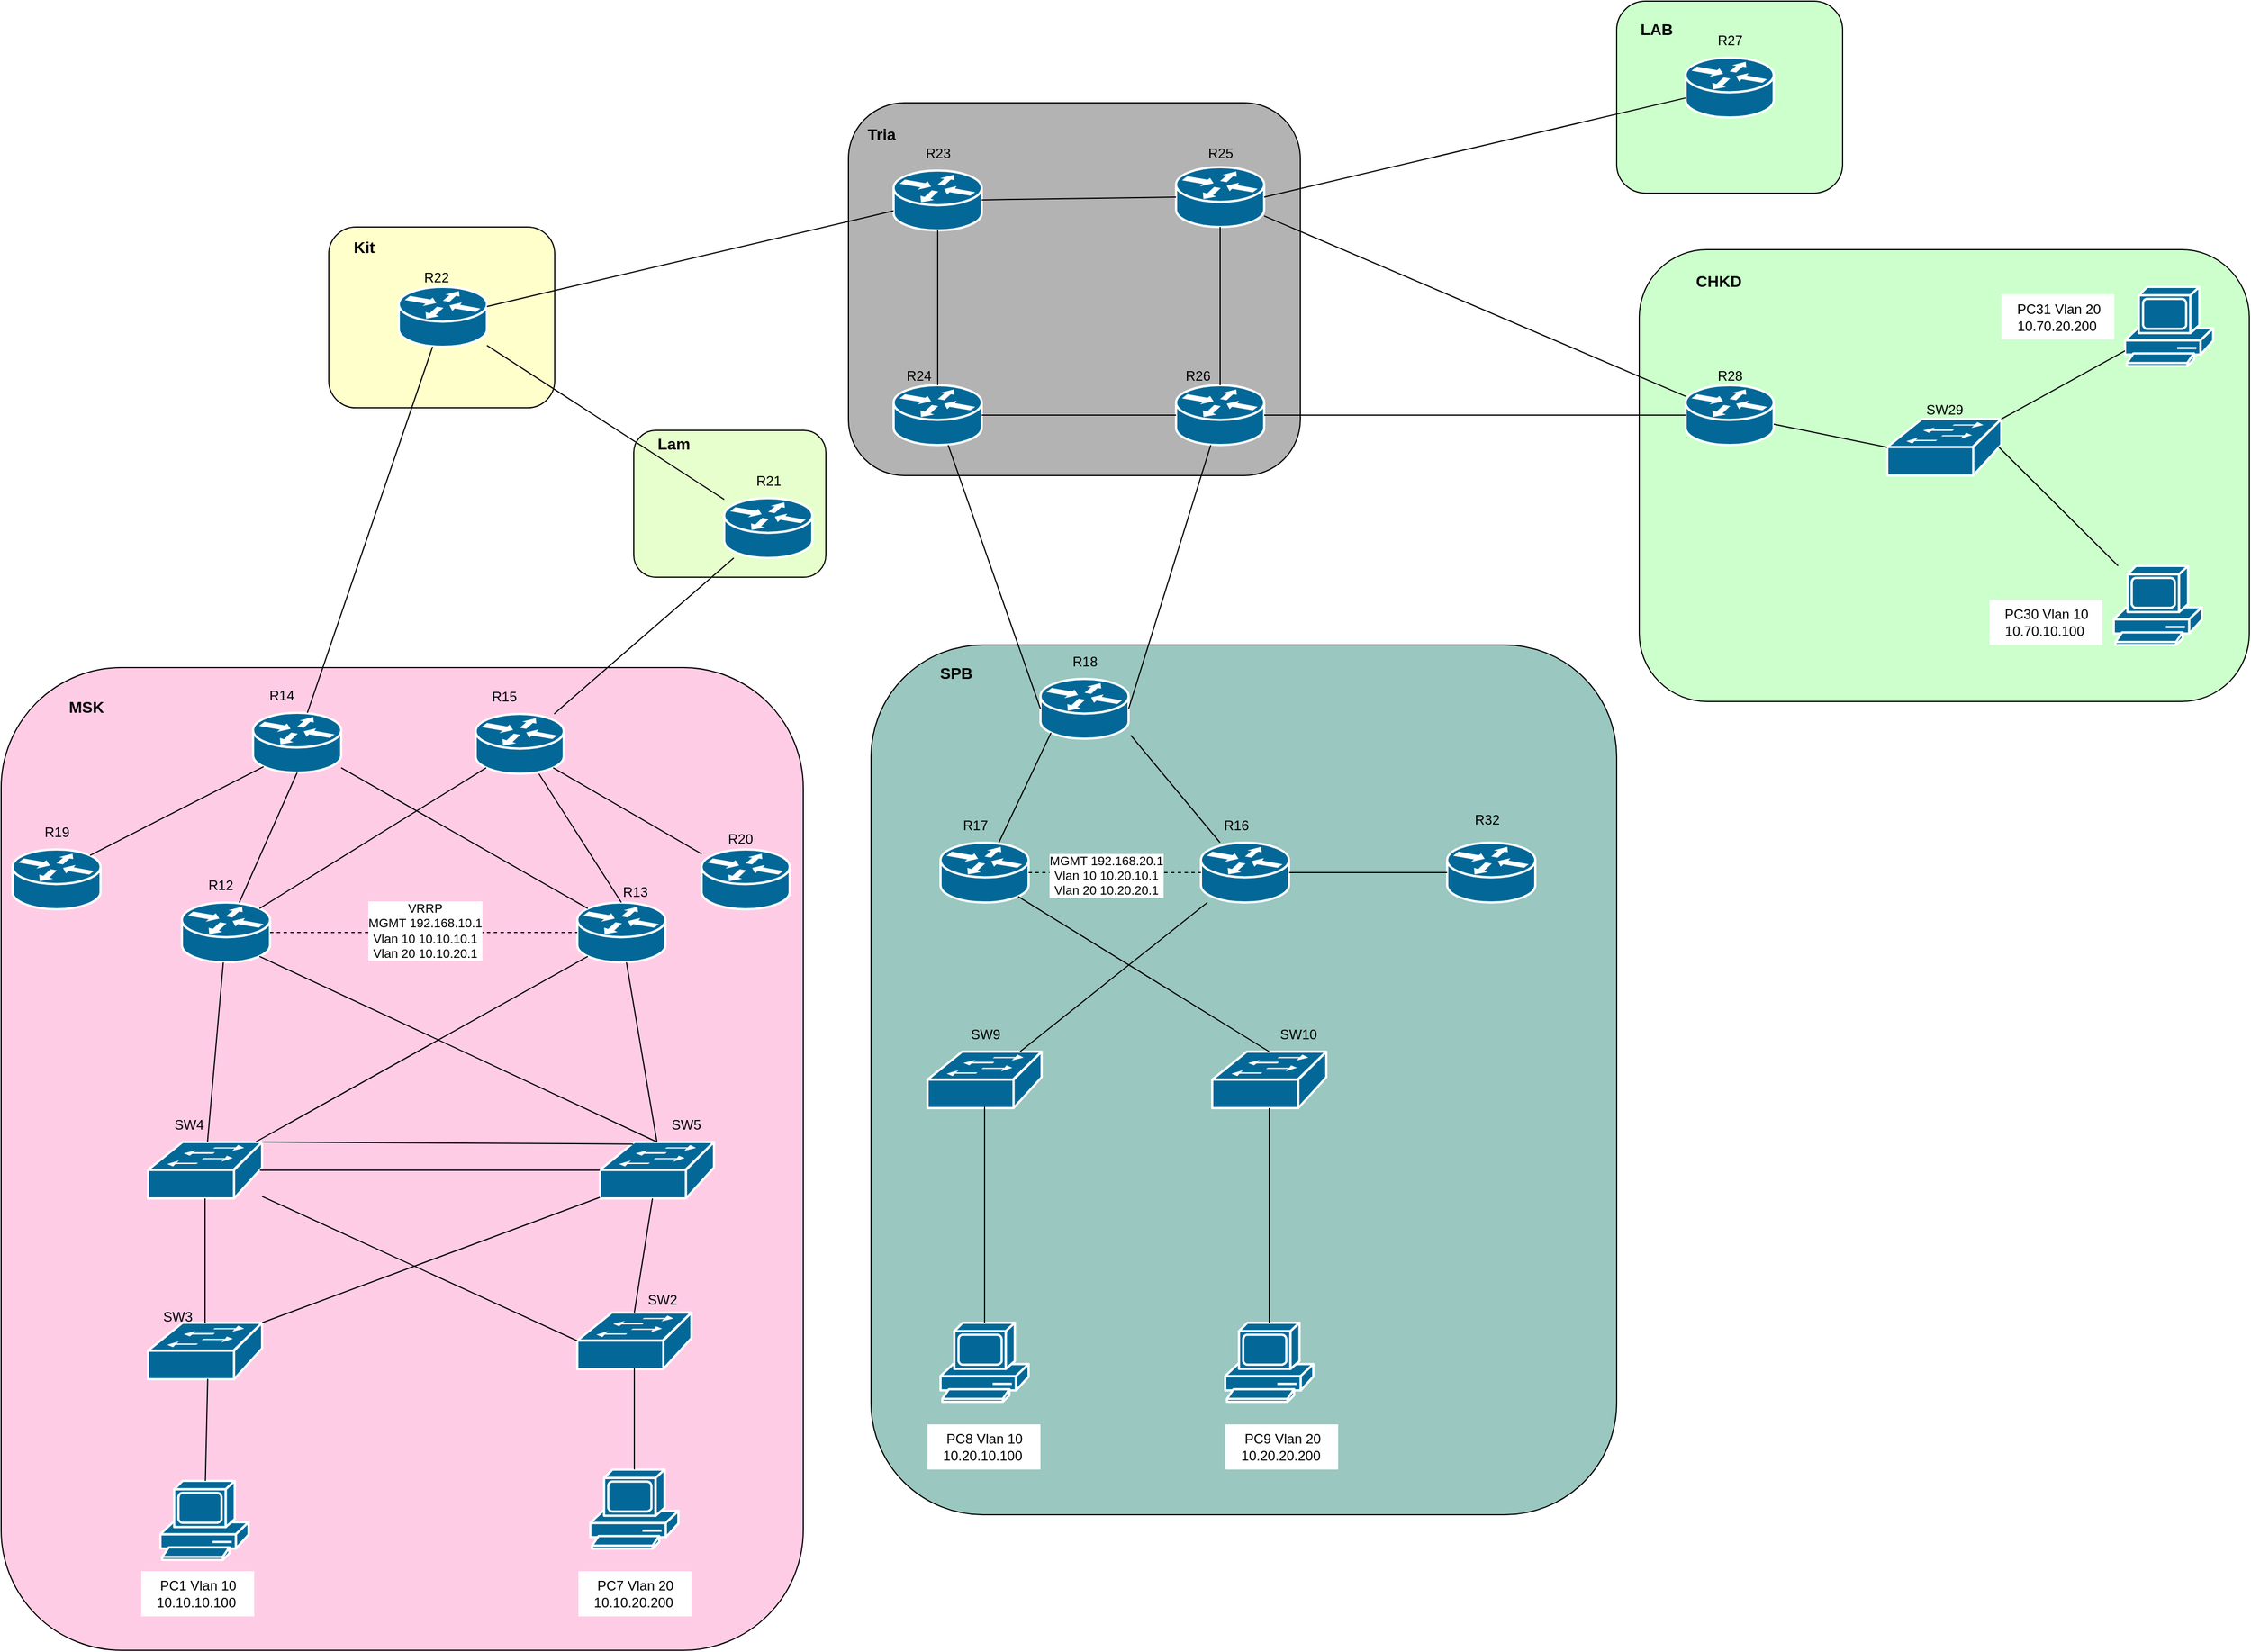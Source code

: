 <mxfile version="26.1.1">
  <diagram name="Page-1" id="c37626ed-c26b-45fb-9056-f9ebc6bb27b6">
    <mxGraphModel dx="3900" dy="2048" grid="1" gridSize="10" guides="1" tooltips="1" connect="1" arrows="1" fold="1" page="1" pageScale="1" pageWidth="1100" pageHeight="850" background="none" math="0" shadow="0">
      <root>
        <mxCell id="0" />
        <mxCell id="1" parent="0" />
        <mxCell id="o637oV9layjL8QvYwBEP-45" value="" style="rounded=1;whiteSpace=wrap;html=1;fillColor=#CCFFCC;" vertex="1" parent="1">
          <mxGeometry x="1040" y="-320" width="200" height="170" as="geometry" />
        </mxCell>
        <mxCell id="o637oV9layjL8QvYwBEP-44" value="" style="rounded=1;whiteSpace=wrap;html=1;fillColor=#B3B3B3;" vertex="1" parent="1">
          <mxGeometry x="360" y="-230" width="400" height="330" as="geometry" />
        </mxCell>
        <mxCell id="o637oV9layjL8QvYwBEP-40" value="" style="rounded=1;whiteSpace=wrap;html=1;fillColor=#E6FFCC;" vertex="1" parent="1">
          <mxGeometry x="170" y="60" width="170" height="130" as="geometry" />
        </mxCell>
        <mxCell id="o637oV9layjL8QvYwBEP-41" value="" style="rounded=1;whiteSpace=wrap;html=1;fillColor=#FFFFCC;" vertex="1" parent="1">
          <mxGeometry x="-100" y="-120" width="200" height="160" as="geometry" />
        </mxCell>
        <mxCell id="o637oV9layjL8QvYwBEP-39" value="" style="rounded=1;whiteSpace=wrap;html=1;fillColor=#CCFFCC;" vertex="1" parent="1">
          <mxGeometry x="1060" y="-100" width="540" height="400" as="geometry" />
        </mxCell>
        <mxCell id="o637oV9layjL8QvYwBEP-37" value="" style="rounded=1;whiteSpace=wrap;html=1;fillColor=#9AC7BF;" vertex="1" parent="1">
          <mxGeometry x="380" y="250" width="660" height="770" as="geometry" />
        </mxCell>
        <mxCell id="o637oV9layjL8QvYwBEP-36" value="" style="rounded=1;whiteSpace=wrap;html=1;fillColor=#FFCCE6;" vertex="1" parent="1">
          <mxGeometry x="-390" y="270" width="710" height="870" as="geometry" />
        </mxCell>
        <mxCell id="o637oV9layjL8QvYwBEP-2" value="" style="shape=mxgraph.cisco.routers.router;sketch=0;html=1;pointerEvents=1;dashed=0;fillColor=#036897;strokeColor=#ffffff;strokeWidth=2;verticalLabelPosition=bottom;verticalAlign=top;align=center;outlineConnect=0;" vertex="1" parent="1">
          <mxGeometry x="120" y="478" width="78" height="53" as="geometry" />
        </mxCell>
        <mxCell id="o637oV9layjL8QvYwBEP-3" value="" style="shape=mxgraph.cisco.routers.router;sketch=0;html=1;pointerEvents=1;dashed=0;fillColor=#036897;strokeColor=#ffffff;strokeWidth=2;verticalLabelPosition=bottom;verticalAlign=top;align=center;outlineConnect=0;" vertex="1" parent="1">
          <mxGeometry x="-230" y="478" width="78" height="53" as="geometry" />
        </mxCell>
        <mxCell id="o637oV9layjL8QvYwBEP-4" value="" style="shape=mxgraph.cisco.routers.router;sketch=0;html=1;pointerEvents=1;dashed=0;fillColor=#036897;strokeColor=#ffffff;strokeWidth=2;verticalLabelPosition=bottom;verticalAlign=top;align=center;outlineConnect=0;" vertex="1" parent="1">
          <mxGeometry x="-380" y="431" width="78" height="53" as="geometry" />
        </mxCell>
        <mxCell id="o637oV9layjL8QvYwBEP-5" value="" style="shape=mxgraph.cisco.routers.router;sketch=0;html=1;pointerEvents=1;dashed=0;fillColor=#036897;strokeColor=#ffffff;strokeWidth=2;verticalLabelPosition=bottom;verticalAlign=top;align=center;outlineConnect=0;" vertex="1" parent="1">
          <mxGeometry x="230" y="431" width="78" height="53" as="geometry" />
        </mxCell>
        <mxCell id="o637oV9layjL8QvYwBEP-6" value="" style="shape=mxgraph.cisco.routers.router;sketch=0;html=1;pointerEvents=1;dashed=0;fillColor=#036897;strokeColor=#ffffff;strokeWidth=2;verticalLabelPosition=bottom;verticalAlign=top;align=center;outlineConnect=0;" vertex="1" parent="1">
          <mxGeometry x="-167" y="310" width="78" height="53" as="geometry" />
        </mxCell>
        <mxCell id="o637oV9layjL8QvYwBEP-7" value="" style="shape=mxgraph.cisco.routers.router;sketch=0;html=1;pointerEvents=1;dashed=0;fillColor=#036897;strokeColor=#ffffff;strokeWidth=2;verticalLabelPosition=bottom;verticalAlign=top;align=center;outlineConnect=0;" vertex="1" parent="1">
          <mxGeometry x="30" y="311" width="78" height="53" as="geometry" />
        </mxCell>
        <mxCell id="o637oV9layjL8QvYwBEP-8" value="" style="shape=mxgraph.cisco.routers.router;sketch=0;html=1;pointerEvents=1;dashed=0;fillColor=#036897;strokeColor=#ffffff;strokeWidth=2;verticalLabelPosition=bottom;verticalAlign=top;align=center;outlineConnect=0;" vertex="1" parent="1">
          <mxGeometry x="-38" y="-67" width="78" height="53" as="geometry" />
        </mxCell>
        <mxCell id="o637oV9layjL8QvYwBEP-9" value="" style="shape=mxgraph.cisco.routers.router;sketch=0;html=1;pointerEvents=1;dashed=0;fillColor=#036897;strokeColor=#ffffff;strokeWidth=2;verticalLabelPosition=bottom;verticalAlign=top;align=center;outlineConnect=0;" vertex="1" parent="1">
          <mxGeometry x="250" y="120" width="78" height="53" as="geometry" />
        </mxCell>
        <mxCell id="o637oV9layjL8QvYwBEP-10" value="" style="shape=mxgraph.cisco.routers.router;sketch=0;html=1;pointerEvents=1;dashed=0;fillColor=#036897;strokeColor=#ffffff;strokeWidth=2;verticalLabelPosition=bottom;verticalAlign=top;align=center;outlineConnect=0;" vertex="1" parent="1">
          <mxGeometry x="400" y="20" width="78" height="53" as="geometry" />
        </mxCell>
        <mxCell id="o637oV9layjL8QvYwBEP-11" value="" style="shape=mxgraph.cisco.routers.router;sketch=0;html=1;pointerEvents=1;dashed=0;fillColor=#036897;strokeColor=#ffffff;strokeWidth=2;verticalLabelPosition=bottom;verticalAlign=top;align=center;outlineConnect=0;" vertex="1" parent="1">
          <mxGeometry x="400" y="-170" width="78" height="53" as="geometry" />
        </mxCell>
        <mxCell id="o637oV9layjL8QvYwBEP-12" value="" style="shape=mxgraph.cisco.routers.router;sketch=0;html=1;pointerEvents=1;dashed=0;fillColor=#036897;strokeColor=#ffffff;strokeWidth=2;verticalLabelPosition=bottom;verticalAlign=top;align=center;outlineConnect=0;" vertex="1" parent="1">
          <mxGeometry x="650" y="20" width="78" height="53" as="geometry" />
        </mxCell>
        <mxCell id="o637oV9layjL8QvYwBEP-13" value="" style="shape=mxgraph.cisco.routers.router;sketch=0;html=1;pointerEvents=1;dashed=0;fillColor=#036897;strokeColor=#ffffff;strokeWidth=2;verticalLabelPosition=bottom;verticalAlign=top;align=center;outlineConnect=0;" vertex="1" parent="1">
          <mxGeometry x="650" y="-173" width="78" height="53" as="geometry" />
        </mxCell>
        <mxCell id="o637oV9layjL8QvYwBEP-14" value="" style="shape=mxgraph.cisco.routers.router;sketch=0;html=1;pointerEvents=1;dashed=0;fillColor=#036897;strokeColor=#ffffff;strokeWidth=2;verticalLabelPosition=bottom;verticalAlign=top;align=center;outlineConnect=0;" vertex="1" parent="1">
          <mxGeometry x="1101" y="20" width="78" height="53" as="geometry" />
        </mxCell>
        <mxCell id="o637oV9layjL8QvYwBEP-15" value="" style="shape=mxgraph.cisco.routers.router;sketch=0;html=1;pointerEvents=1;dashed=0;fillColor=#036897;strokeColor=#ffffff;strokeWidth=2;verticalLabelPosition=bottom;verticalAlign=top;align=center;outlineConnect=0;" vertex="1" parent="1">
          <mxGeometry x="1101" y="-270" width="78" height="53" as="geometry" />
        </mxCell>
        <mxCell id="o637oV9layjL8QvYwBEP-17" value="" style="shape=mxgraph.cisco.routers.router;sketch=0;html=1;pointerEvents=1;dashed=0;fillColor=#036897;strokeColor=#ffffff;strokeWidth=2;verticalLabelPosition=bottom;verticalAlign=top;align=center;outlineConnect=0;" vertex="1" parent="1">
          <mxGeometry x="530" y="280" width="78" height="53" as="geometry" />
        </mxCell>
        <mxCell id="o637oV9layjL8QvYwBEP-18" value="" style="shape=mxgraph.cisco.routers.router;sketch=0;html=1;pointerEvents=1;dashed=0;fillColor=#036897;strokeColor=#ffffff;strokeWidth=2;verticalLabelPosition=bottom;verticalAlign=top;align=center;outlineConnect=0;" vertex="1" parent="1">
          <mxGeometry x="441.5" y="425" width="78" height="53" as="geometry" />
        </mxCell>
        <mxCell id="o637oV9layjL8QvYwBEP-19" value="" style="shape=mxgraph.cisco.routers.router;sketch=0;html=1;pointerEvents=1;dashed=0;fillColor=#036897;strokeColor=#ffffff;strokeWidth=2;verticalLabelPosition=bottom;verticalAlign=top;align=center;outlineConnect=0;" vertex="1" parent="1">
          <mxGeometry x="672" y="425" width="78" height="53" as="geometry" />
        </mxCell>
        <mxCell id="o637oV9layjL8QvYwBEP-20" value="" style="shape=mxgraph.cisco.routers.router;sketch=0;html=1;pointerEvents=1;dashed=0;fillColor=#036897;strokeColor=#ffffff;strokeWidth=2;verticalLabelPosition=bottom;verticalAlign=top;align=center;outlineConnect=0;" vertex="1" parent="1">
          <mxGeometry x="890" y="425" width="78" height="53" as="geometry" />
        </mxCell>
        <mxCell id="o637oV9layjL8QvYwBEP-21" value="" style="shape=mxgraph.cisco.switches.workgroup_switch;sketch=0;html=1;pointerEvents=1;dashed=0;fillColor=#036897;strokeColor=#ffffff;strokeWidth=2;verticalLabelPosition=bottom;verticalAlign=top;align=center;outlineConnect=0;" vertex="1" parent="1">
          <mxGeometry x="-260" y="690" width="101" height="50" as="geometry" />
        </mxCell>
        <mxCell id="o637oV9layjL8QvYwBEP-22" value="" style="shape=mxgraph.cisco.switches.workgroup_switch;sketch=0;html=1;pointerEvents=1;dashed=0;fillColor=#036897;strokeColor=#ffffff;strokeWidth=2;verticalLabelPosition=bottom;verticalAlign=top;align=center;outlineConnect=0;" vertex="1" parent="1">
          <mxGeometry x="140" y="690" width="101" height="50" as="geometry" />
        </mxCell>
        <mxCell id="o637oV9layjL8QvYwBEP-25" value="" style="shape=mxgraph.cisco.switches.workgroup_switch;sketch=0;html=1;pointerEvents=1;dashed=0;fillColor=#036897;strokeColor=#ffffff;strokeWidth=2;verticalLabelPosition=bottom;verticalAlign=top;align=center;outlineConnect=0;" vertex="1" parent="1">
          <mxGeometry x="-260" y="850" width="101" height="50" as="geometry" />
        </mxCell>
        <mxCell id="o637oV9layjL8QvYwBEP-26" value="" style="shape=mxgraph.cisco.switches.workgroup_switch;sketch=0;html=1;pointerEvents=1;dashed=0;fillColor=#036897;strokeColor=#ffffff;strokeWidth=2;verticalLabelPosition=bottom;verticalAlign=top;align=center;outlineConnect=0;" vertex="1" parent="1">
          <mxGeometry x="120" y="841" width="101" height="50" as="geometry" />
        </mxCell>
        <mxCell id="o637oV9layjL8QvYwBEP-27" value="" style="shape=mxgraph.cisco.switches.workgroup_switch;sketch=0;html=1;pointerEvents=1;dashed=0;fillColor=#036897;strokeColor=#ffffff;strokeWidth=2;verticalLabelPosition=bottom;verticalAlign=top;align=center;outlineConnect=0;" vertex="1" parent="1">
          <mxGeometry x="1279.5" y="50" width="101" height="50" as="geometry" />
        </mxCell>
        <mxCell id="o637oV9layjL8QvYwBEP-28" value="" style="shape=mxgraph.cisco.computers_and_peripherals.pc;sketch=0;html=1;pointerEvents=1;dashed=0;fillColor=#036897;strokeColor=#ffffff;strokeWidth=2;verticalLabelPosition=bottom;verticalAlign=top;align=center;outlineConnect=0;" vertex="1" parent="1">
          <mxGeometry x="-249" y="990" width="78" height="70" as="geometry" />
        </mxCell>
        <mxCell id="o637oV9layjL8QvYwBEP-29" value="" style="shape=mxgraph.cisco.computers_and_peripherals.pc;sketch=0;html=1;pointerEvents=1;dashed=0;fillColor=#036897;strokeColor=#ffffff;strokeWidth=2;verticalLabelPosition=bottom;verticalAlign=top;align=center;outlineConnect=0;" vertex="1" parent="1">
          <mxGeometry x="131.5" y="980" width="78" height="70" as="geometry" />
        </mxCell>
        <mxCell id="o637oV9layjL8QvYwBEP-30" value="" style="shape=mxgraph.cisco.switches.workgroup_switch;sketch=0;html=1;pointerEvents=1;dashed=0;fillColor=#036897;strokeColor=#ffffff;strokeWidth=2;verticalLabelPosition=bottom;verticalAlign=top;align=center;outlineConnect=0;" vertex="1" parent="1">
          <mxGeometry x="430" y="610" width="101" height="50" as="geometry" />
        </mxCell>
        <mxCell id="o637oV9layjL8QvYwBEP-31" value="" style="shape=mxgraph.cisco.switches.workgroup_switch;sketch=0;html=1;pointerEvents=1;dashed=0;fillColor=#036897;strokeColor=#ffffff;strokeWidth=2;verticalLabelPosition=bottom;verticalAlign=top;align=center;outlineConnect=0;" vertex="1" parent="1">
          <mxGeometry x="682" y="610" width="101" height="50" as="geometry" />
        </mxCell>
        <mxCell id="o637oV9layjL8QvYwBEP-32" value="" style="shape=mxgraph.cisco.computers_and_peripherals.pc;sketch=0;html=1;pointerEvents=1;dashed=0;fillColor=#036897;strokeColor=#ffffff;strokeWidth=2;verticalLabelPosition=bottom;verticalAlign=top;align=center;outlineConnect=0;" vertex="1" parent="1">
          <mxGeometry x="441.5" y="850" width="78" height="70" as="geometry" />
        </mxCell>
        <mxCell id="o637oV9layjL8QvYwBEP-33" value="" style="shape=mxgraph.cisco.computers_and_peripherals.pc;sketch=0;html=1;pointerEvents=1;dashed=0;fillColor=#036897;strokeColor=#ffffff;strokeWidth=2;verticalLabelPosition=bottom;verticalAlign=top;align=center;outlineConnect=0;" vertex="1" parent="1">
          <mxGeometry x="693.5" y="850" width="78" height="70" as="geometry" />
        </mxCell>
        <mxCell id="o637oV9layjL8QvYwBEP-34" value="" style="shape=mxgraph.cisco.computers_and_peripherals.pc;sketch=0;html=1;pointerEvents=1;dashed=0;fillColor=#036897;strokeColor=#ffffff;strokeWidth=2;verticalLabelPosition=bottom;verticalAlign=top;align=center;outlineConnect=0;" vertex="1" parent="1">
          <mxGeometry x="1490" y="-67" width="78" height="70" as="geometry" />
        </mxCell>
        <mxCell id="o637oV9layjL8QvYwBEP-35" value="" style="shape=mxgraph.cisco.computers_and_peripherals.pc;sketch=0;html=1;pointerEvents=1;dashed=0;fillColor=#036897;strokeColor=#ffffff;strokeWidth=2;verticalLabelPosition=bottom;verticalAlign=top;align=center;outlineConnect=0;" vertex="1" parent="1">
          <mxGeometry x="1480" y="180" width="78" height="70" as="geometry" />
        </mxCell>
        <mxCell id="o637oV9layjL8QvYwBEP-48" value="" style="endArrow=none;html=1;rounded=0;" edge="1" parent="1" source="o637oV9layjL8QvYwBEP-25" target="o637oV9layjL8QvYwBEP-21">
          <mxGeometry width="50" height="50" relative="1" as="geometry">
            <mxPoint x="50" y="800" as="sourcePoint" />
            <mxPoint x="100" y="750" as="targetPoint" />
          </mxGeometry>
        </mxCell>
        <mxCell id="o637oV9layjL8QvYwBEP-49" value="" style="endArrow=none;html=1;rounded=0;exitX=0.5;exitY=0;exitDx=0;exitDy=0;exitPerimeter=0;" edge="1" parent="1" source="o637oV9layjL8QvYwBEP-26" target="o637oV9layjL8QvYwBEP-22">
          <mxGeometry width="50" height="50" relative="1" as="geometry">
            <mxPoint x="50" y="800" as="sourcePoint" />
            <mxPoint x="100" y="750" as="targetPoint" />
          </mxGeometry>
        </mxCell>
        <mxCell id="o637oV9layjL8QvYwBEP-50" value="" style="endArrow=none;html=1;rounded=0;exitX=1;exitY=0;exitDx=0;exitDy=0;exitPerimeter=0;entryX=0;entryY=0.98;entryDx=0;entryDy=0;entryPerimeter=0;" edge="1" parent="1" source="o637oV9layjL8QvYwBEP-25" target="o637oV9layjL8QvYwBEP-22">
          <mxGeometry width="50" height="50" relative="1" as="geometry">
            <mxPoint x="50" y="680" as="sourcePoint" />
            <mxPoint x="100" y="630" as="targetPoint" />
          </mxGeometry>
        </mxCell>
        <mxCell id="o637oV9layjL8QvYwBEP-51" value="" style="endArrow=none;html=1;rounded=0;entryX=0;entryY=0.5;entryDx=0;entryDy=0;entryPerimeter=0;" edge="1" parent="1" source="o637oV9layjL8QvYwBEP-21" target="o637oV9layjL8QvYwBEP-26">
          <mxGeometry width="50" height="50" relative="1" as="geometry">
            <mxPoint x="50" y="680" as="sourcePoint" />
            <mxPoint x="100" y="630" as="targetPoint" />
          </mxGeometry>
        </mxCell>
        <mxCell id="o637oV9layjL8QvYwBEP-52" value="" style="endArrow=none;html=1;rounded=0;exitX=1;exitY=0;exitDx=0;exitDy=0;exitPerimeter=0;entryX=0.292;entryY=0.037;entryDx=0;entryDy=0;entryPerimeter=0;" edge="1" parent="1" source="o637oV9layjL8QvYwBEP-21" target="o637oV9layjL8QvYwBEP-22">
          <mxGeometry width="50" height="50" relative="1" as="geometry">
            <mxPoint x="50" y="800" as="sourcePoint" />
            <mxPoint x="100" y="750" as="targetPoint" />
          </mxGeometry>
        </mxCell>
        <mxCell id="o637oV9layjL8QvYwBEP-53" value="" style="endArrow=none;html=1;rounded=0;exitX=0.98;exitY=0.5;exitDx=0;exitDy=0;exitPerimeter=0;" edge="1" parent="1" source="o637oV9layjL8QvYwBEP-21" target="o637oV9layjL8QvYwBEP-22">
          <mxGeometry width="50" height="50" relative="1" as="geometry">
            <mxPoint x="60" y="610" as="sourcePoint" />
            <mxPoint x="110" y="560" as="targetPoint" />
          </mxGeometry>
        </mxCell>
        <mxCell id="o637oV9layjL8QvYwBEP-54" value="" style="endArrow=none;html=1;rounded=0;exitX=0.88;exitY=0.9;exitDx=0;exitDy=0;exitPerimeter=0;entryX=0.5;entryY=0;entryDx=0;entryDy=0;entryPerimeter=0;" edge="1" parent="1" source="o637oV9layjL8QvYwBEP-3" target="o637oV9layjL8QvYwBEP-22">
          <mxGeometry width="50" height="50" relative="1" as="geometry">
            <mxPoint x="60" y="610" as="sourcePoint" />
            <mxPoint x="110" y="560" as="targetPoint" />
          </mxGeometry>
        </mxCell>
        <mxCell id="o637oV9layjL8QvYwBEP-55" value="" style="endArrow=none;html=1;rounded=0;entryX=0.12;entryY=0.9;entryDx=0;entryDy=0;entryPerimeter=0;" edge="1" parent="1" source="o637oV9layjL8QvYwBEP-21" target="o637oV9layjL8QvYwBEP-2">
          <mxGeometry width="50" height="50" relative="1" as="geometry">
            <mxPoint x="60" y="610" as="sourcePoint" />
            <mxPoint x="110" y="560" as="targetPoint" />
          </mxGeometry>
        </mxCell>
        <mxCell id="o637oV9layjL8QvYwBEP-56" value="" style="endArrow=none;html=1;rounded=0;exitX=0.5;exitY=0;exitDx=0;exitDy=0;exitPerimeter=0;" edge="1" parent="1" source="o637oV9layjL8QvYwBEP-22" target="o637oV9layjL8QvYwBEP-2">
          <mxGeometry width="50" height="50" relative="1" as="geometry">
            <mxPoint x="60" y="610" as="sourcePoint" />
            <mxPoint x="110" y="560" as="targetPoint" />
          </mxGeometry>
        </mxCell>
        <mxCell id="o637oV9layjL8QvYwBEP-57" value="" style="endArrow=none;html=1;rounded=0;" edge="1" parent="1" source="o637oV9layjL8QvYwBEP-21" target="o637oV9layjL8QvYwBEP-3">
          <mxGeometry width="50" height="50" relative="1" as="geometry">
            <mxPoint x="60" y="610" as="sourcePoint" />
            <mxPoint x="110" y="560" as="targetPoint" />
          </mxGeometry>
        </mxCell>
        <mxCell id="o637oV9layjL8QvYwBEP-58" value="" style="endArrow=none;html=1;rounded=0;exitX=0.88;exitY=0.1;exitDx=0;exitDy=0;exitPerimeter=0;entryX=0.12;entryY=0.9;entryDx=0;entryDy=0;entryPerimeter=0;" edge="1" parent="1" source="o637oV9layjL8QvYwBEP-3" target="o637oV9layjL8QvYwBEP-7">
          <mxGeometry width="50" height="50" relative="1" as="geometry">
            <mxPoint x="60" y="440" as="sourcePoint" />
            <mxPoint x="110" y="390" as="targetPoint" />
          </mxGeometry>
        </mxCell>
        <mxCell id="o637oV9layjL8QvYwBEP-59" value="" style="endArrow=none;html=1;rounded=0;exitX=0.12;exitY=0.1;exitDx=0;exitDy=0;exitPerimeter=0;" edge="1" parent="1" source="o637oV9layjL8QvYwBEP-2" target="o637oV9layjL8QvYwBEP-6">
          <mxGeometry width="50" height="50" relative="1" as="geometry">
            <mxPoint x="60" y="440" as="sourcePoint" />
            <mxPoint x="110" y="390" as="targetPoint" />
          </mxGeometry>
        </mxCell>
        <mxCell id="o637oV9layjL8QvYwBEP-60" value="" style="endArrow=none;html=1;rounded=0;exitX=0.5;exitY=0;exitDx=0;exitDy=0;exitPerimeter=0;" edge="1" parent="1" source="o637oV9layjL8QvYwBEP-2" target="o637oV9layjL8QvYwBEP-7">
          <mxGeometry width="50" height="50" relative="1" as="geometry">
            <mxPoint x="60" y="440" as="sourcePoint" />
            <mxPoint x="110" y="390" as="targetPoint" />
          </mxGeometry>
        </mxCell>
        <mxCell id="o637oV9layjL8QvYwBEP-61" value="" style="endArrow=none;html=1;rounded=0;entryX=0.5;entryY=1;entryDx=0;entryDy=0;entryPerimeter=0;" edge="1" parent="1" source="o637oV9layjL8QvYwBEP-3" target="o637oV9layjL8QvYwBEP-6">
          <mxGeometry width="50" height="50" relative="1" as="geometry">
            <mxPoint x="60" y="440" as="sourcePoint" />
            <mxPoint x="110" y="390" as="targetPoint" />
          </mxGeometry>
        </mxCell>
        <mxCell id="o637oV9layjL8QvYwBEP-62" value="" style="endArrow=none;html=1;rounded=0;entryX=0.12;entryY=0.9;entryDx=0;entryDy=0;entryPerimeter=0;exitX=0.88;exitY=0.1;exitDx=0;exitDy=0;exitPerimeter=0;" edge="1" parent="1" source="o637oV9layjL8QvYwBEP-4" target="o637oV9layjL8QvYwBEP-6">
          <mxGeometry width="50" height="50" relative="1" as="geometry">
            <mxPoint x="60" y="440" as="sourcePoint" />
            <mxPoint x="110" y="390" as="targetPoint" />
          </mxGeometry>
        </mxCell>
        <mxCell id="o637oV9layjL8QvYwBEP-63" value="" style="endArrow=none;html=1;rounded=0;entryX=0.88;entryY=0.9;entryDx=0;entryDy=0;entryPerimeter=0;" edge="1" parent="1" source="o637oV9layjL8QvYwBEP-5" target="o637oV9layjL8QvYwBEP-7">
          <mxGeometry width="50" height="50" relative="1" as="geometry">
            <mxPoint x="60" y="440" as="sourcePoint" />
            <mxPoint x="110" y="390" as="targetPoint" />
          </mxGeometry>
        </mxCell>
        <mxCell id="o637oV9layjL8QvYwBEP-65" value="" style="endArrow=none;html=1;rounded=0;entryX=0.5;entryY=0.98;entryDx=0;entryDy=0;entryPerimeter=0;" edge="1" parent="1" source="o637oV9layjL8QvYwBEP-29" target="o637oV9layjL8QvYwBEP-26">
          <mxGeometry width="50" height="50" relative="1" as="geometry">
            <mxPoint x="60" y="1020" as="sourcePoint" />
            <mxPoint x="110" y="970" as="targetPoint" />
          </mxGeometry>
        </mxCell>
        <mxCell id="o637oV9layjL8QvYwBEP-66" value="" style="endArrow=none;html=1;rounded=0;entryX=0.557;entryY=-0.011;entryDx=0;entryDy=0;entryPerimeter=0;" edge="1" parent="1" source="o637oV9layjL8QvYwBEP-28">
          <mxGeometry width="50" height="50" relative="1" as="geometry">
            <mxPoint x="60" y="1020" as="sourcePoint" />
            <mxPoint x="-207.15" y="899.67" as="targetPoint" />
          </mxGeometry>
        </mxCell>
        <mxCell id="o637oV9layjL8QvYwBEP-67" value="" style="endArrow=none;html=1;rounded=0;" edge="1" parent="1" source="o637oV9layjL8QvYwBEP-6" target="o637oV9layjL8QvYwBEP-8">
          <mxGeometry width="50" height="50" relative="1" as="geometry">
            <mxPoint x="150" y="250" as="sourcePoint" />
            <mxPoint x="200" y="200" as="targetPoint" />
          </mxGeometry>
        </mxCell>
        <mxCell id="o637oV9layjL8QvYwBEP-68" value="" style="endArrow=none;html=1;rounded=0;" edge="1" parent="1" source="o637oV9layjL8QvYwBEP-7" target="o637oV9layjL8QvYwBEP-9">
          <mxGeometry width="50" height="50" relative="1" as="geometry">
            <mxPoint x="150" y="210" as="sourcePoint" />
            <mxPoint x="200" y="160" as="targetPoint" />
          </mxGeometry>
        </mxCell>
        <mxCell id="o637oV9layjL8QvYwBEP-69" value="" style="endArrow=none;html=1;rounded=0;" edge="1" parent="1" source="o637oV9layjL8QvYwBEP-9" target="o637oV9layjL8QvYwBEP-8">
          <mxGeometry width="50" height="50" relative="1" as="geometry">
            <mxPoint x="150" y="10" as="sourcePoint" />
            <mxPoint x="200" y="-40" as="targetPoint" />
          </mxGeometry>
        </mxCell>
        <mxCell id="o637oV9layjL8QvYwBEP-70" value="" style="endArrow=none;html=1;rounded=0;" edge="1" parent="1" source="o637oV9layjL8QvYwBEP-8" target="o637oV9layjL8QvYwBEP-11">
          <mxGeometry width="50" height="50" relative="1" as="geometry">
            <mxPoint x="510" y="10" as="sourcePoint" />
            <mxPoint x="560" y="-40" as="targetPoint" />
          </mxGeometry>
        </mxCell>
        <mxCell id="o637oV9layjL8QvYwBEP-71" value="" style="endArrow=none;html=1;rounded=0;entryX=0.5;entryY=1;entryDx=0;entryDy=0;entryPerimeter=0;exitX=0.5;exitY=0;exitDx=0;exitDy=0;exitPerimeter=0;" edge="1" parent="1" source="o637oV9layjL8QvYwBEP-12" target="o637oV9layjL8QvYwBEP-13">
          <mxGeometry width="50" height="50" relative="1" as="geometry">
            <mxPoint x="750" y="10" as="sourcePoint" />
            <mxPoint x="800" y="-40" as="targetPoint" />
          </mxGeometry>
        </mxCell>
        <mxCell id="o637oV9layjL8QvYwBEP-72" value="" style="endArrow=none;html=1;rounded=0;exitX=1;exitY=0.5;exitDx=0;exitDy=0;exitPerimeter=0;" edge="1" parent="1" source="o637oV9layjL8QvYwBEP-10" target="o637oV9layjL8QvYwBEP-12">
          <mxGeometry width="50" height="50" relative="1" as="geometry">
            <mxPoint x="750" y="10" as="sourcePoint" />
            <mxPoint x="800" y="-40" as="targetPoint" />
          </mxGeometry>
        </mxCell>
        <mxCell id="o637oV9layjL8QvYwBEP-73" value="" style="endArrow=none;html=1;rounded=0;entryX=0.5;entryY=1;entryDx=0;entryDy=0;entryPerimeter=0;exitX=0.5;exitY=0;exitDx=0;exitDy=0;exitPerimeter=0;" edge="1" parent="1" source="o637oV9layjL8QvYwBEP-10" target="o637oV9layjL8QvYwBEP-11">
          <mxGeometry width="50" height="50" relative="1" as="geometry">
            <mxPoint x="750" y="10" as="sourcePoint" />
            <mxPoint x="800" y="-40" as="targetPoint" />
          </mxGeometry>
        </mxCell>
        <mxCell id="o637oV9layjL8QvYwBEP-74" value="" style="endArrow=none;html=1;rounded=0;exitX=0;exitY=0.5;exitDx=0;exitDy=0;exitPerimeter=0;" edge="1" parent="1" source="o637oV9layjL8QvYwBEP-13" target="o637oV9layjL8QvYwBEP-11">
          <mxGeometry width="50" height="50" relative="1" as="geometry">
            <mxPoint x="750" y="10" as="sourcePoint" />
            <mxPoint x="800" y="-40" as="targetPoint" />
          </mxGeometry>
        </mxCell>
        <mxCell id="o637oV9layjL8QvYwBEP-75" value="" style="endArrow=none;html=1;rounded=0;exitX=1;exitY=0.5;exitDx=0;exitDy=0;exitPerimeter=0;" edge="1" parent="1" source="o637oV9layjL8QvYwBEP-13" target="o637oV9layjL8QvYwBEP-15">
          <mxGeometry width="50" height="50" relative="1" as="geometry">
            <mxPoint x="1020" y="10" as="sourcePoint" />
            <mxPoint x="1070" y="-40" as="targetPoint" />
          </mxGeometry>
        </mxCell>
        <mxCell id="o637oV9layjL8QvYwBEP-76" value="" style="endArrow=none;html=1;rounded=0;" edge="1" parent="1" source="o637oV9layjL8QvYwBEP-14" target="o637oV9layjL8QvYwBEP-13">
          <mxGeometry width="50" height="50" relative="1" as="geometry">
            <mxPoint x="1020" y="10" as="sourcePoint" />
            <mxPoint x="1070" y="-40" as="targetPoint" />
          </mxGeometry>
        </mxCell>
        <mxCell id="o637oV9layjL8QvYwBEP-77" value="" style="endArrow=none;html=1;rounded=0;" edge="1" parent="1" source="o637oV9layjL8QvYwBEP-14" target="o637oV9layjL8QvYwBEP-12">
          <mxGeometry width="50" height="50" relative="1" as="geometry">
            <mxPoint x="1020" y="10" as="sourcePoint" />
            <mxPoint x="1070" y="-40" as="targetPoint" />
          </mxGeometry>
        </mxCell>
        <mxCell id="o637oV9layjL8QvYwBEP-78" value="" style="endArrow=none;html=1;rounded=0;exitX=0;exitY=0.5;exitDx=0;exitDy=0;exitPerimeter=0;" edge="1" parent="1" source="o637oV9layjL8QvYwBEP-27" target="o637oV9layjL8QvYwBEP-14">
          <mxGeometry width="50" height="50" relative="1" as="geometry">
            <mxPoint x="1460" y="110" as="sourcePoint" />
            <mxPoint x="1510" y="60" as="targetPoint" />
          </mxGeometry>
        </mxCell>
        <mxCell id="o637oV9layjL8QvYwBEP-79" value="" style="endArrow=none;html=1;rounded=0;exitX=1;exitY=0;exitDx=0;exitDy=0;exitPerimeter=0;" edge="1" parent="1" source="o637oV9layjL8QvYwBEP-27" target="o637oV9layjL8QvYwBEP-34">
          <mxGeometry width="50" height="50" relative="1" as="geometry">
            <mxPoint x="1460" y="110" as="sourcePoint" />
            <mxPoint x="1510" y="60" as="targetPoint" />
          </mxGeometry>
        </mxCell>
        <mxCell id="o637oV9layjL8QvYwBEP-80" value="" style="endArrow=none;html=1;rounded=0;entryX=0.98;entryY=0.5;entryDx=0;entryDy=0;entryPerimeter=0;" edge="1" parent="1" source="o637oV9layjL8QvYwBEP-35" target="o637oV9layjL8QvYwBEP-27">
          <mxGeometry width="50" height="50" relative="1" as="geometry">
            <mxPoint x="1460" y="110" as="sourcePoint" />
            <mxPoint x="1510" y="60" as="targetPoint" />
          </mxGeometry>
        </mxCell>
        <mxCell id="o637oV9layjL8QvYwBEP-81" value="" style="endArrow=none;html=1;rounded=0;exitX=1;exitY=0.5;exitDx=0;exitDy=0;exitPerimeter=0;" edge="1" parent="1" source="o637oV9layjL8QvYwBEP-17" target="o637oV9layjL8QvYwBEP-12">
          <mxGeometry width="50" height="50" relative="1" as="geometry">
            <mxPoint x="700" y="340" as="sourcePoint" />
            <mxPoint x="750" y="290" as="targetPoint" />
          </mxGeometry>
        </mxCell>
        <mxCell id="o637oV9layjL8QvYwBEP-82" value="" style="endArrow=none;html=1;rounded=0;exitX=0;exitY=0.5;exitDx=0;exitDy=0;exitPerimeter=0;" edge="1" parent="1" source="o637oV9layjL8QvYwBEP-17" target="o637oV9layjL8QvYwBEP-10">
          <mxGeometry width="50" height="50" relative="1" as="geometry">
            <mxPoint x="700" y="340" as="sourcePoint" />
            <mxPoint x="750" y="290" as="targetPoint" />
          </mxGeometry>
        </mxCell>
        <mxCell id="o637oV9layjL8QvYwBEP-83" value="" style="endArrow=none;html=1;rounded=0;" edge="1" parent="1" source="o637oV9layjL8QvYwBEP-19">
          <mxGeometry width="50" height="50" relative="1" as="geometry">
            <mxPoint x="700" y="490" as="sourcePoint" />
            <mxPoint x="610" y="330" as="targetPoint" />
          </mxGeometry>
        </mxCell>
        <mxCell id="o637oV9layjL8QvYwBEP-84" value="" style="endArrow=none;html=1;rounded=0;entryX=0.12;entryY=0.9;entryDx=0;entryDy=0;entryPerimeter=0;" edge="1" parent="1" source="o637oV9layjL8QvYwBEP-18" target="o637oV9layjL8QvYwBEP-17">
          <mxGeometry width="50" height="50" relative="1" as="geometry">
            <mxPoint x="700" y="490" as="sourcePoint" />
            <mxPoint x="750" y="440" as="targetPoint" />
          </mxGeometry>
        </mxCell>
        <mxCell id="o637oV9layjL8QvYwBEP-85" value="" style="endArrow=none;html=1;rounded=0;" edge="1" parent="1" source="o637oV9layjL8QvYwBEP-30" target="o637oV9layjL8QvYwBEP-19">
          <mxGeometry width="50" height="50" relative="1" as="geometry">
            <mxPoint x="700" y="490" as="sourcePoint" />
            <mxPoint x="750" y="440" as="targetPoint" />
          </mxGeometry>
        </mxCell>
        <mxCell id="o637oV9layjL8QvYwBEP-86" value="" style="endArrow=none;html=1;rounded=0;entryX=0.88;entryY=0.9;entryDx=0;entryDy=0;entryPerimeter=0;exitX=0.5;exitY=0;exitDx=0;exitDy=0;exitPerimeter=0;" edge="1" parent="1" source="o637oV9layjL8QvYwBEP-31" target="o637oV9layjL8QvYwBEP-18">
          <mxGeometry width="50" height="50" relative="1" as="geometry">
            <mxPoint x="700" y="630" as="sourcePoint" />
            <mxPoint x="750" y="580" as="targetPoint" />
          </mxGeometry>
        </mxCell>
        <mxCell id="o637oV9layjL8QvYwBEP-87" value="" style="endArrow=none;html=1;rounded=0;entryX=1;entryY=0.5;entryDx=0;entryDy=0;entryPerimeter=0;exitX=0;exitY=0.5;exitDx=0;exitDy=0;exitPerimeter=0;" edge="1" parent="1" source="o637oV9layjL8QvYwBEP-20" target="o637oV9layjL8QvYwBEP-19">
          <mxGeometry width="50" height="50" relative="1" as="geometry">
            <mxPoint x="700" y="630" as="sourcePoint" />
            <mxPoint x="750" y="580" as="targetPoint" />
          </mxGeometry>
        </mxCell>
        <mxCell id="o637oV9layjL8QvYwBEP-91" value="" style="endArrow=none;html=1;rounded=0;entryX=0.5;entryY=0.98;entryDx=0;entryDy=0;entryPerimeter=0;exitX=0.5;exitY=0;exitDx=0;exitDy=0;exitPerimeter=0;" edge="1" parent="1" source="o637oV9layjL8QvYwBEP-32" target="o637oV9layjL8QvYwBEP-30">
          <mxGeometry width="50" height="50" relative="1" as="geometry">
            <mxPoint x="550" y="770" as="sourcePoint" />
            <mxPoint x="600" y="720" as="targetPoint" />
          </mxGeometry>
        </mxCell>
        <mxCell id="o637oV9layjL8QvYwBEP-92" value="" style="endArrow=none;html=1;rounded=0;exitX=0.5;exitY=0;exitDx=0;exitDy=0;exitPerimeter=0;" edge="1" parent="1" source="o637oV9layjL8QvYwBEP-33" target="o637oV9layjL8QvYwBEP-31">
          <mxGeometry width="50" height="50" relative="1" as="geometry">
            <mxPoint x="550" y="770" as="sourcePoint" />
            <mxPoint x="600" y="720" as="targetPoint" />
          </mxGeometry>
        </mxCell>
        <mxCell id="o637oV9layjL8QvYwBEP-93" value="R22" style="text;html=1;align=center;verticalAlign=middle;resizable=0;points=[];autosize=1;strokeColor=none;fillColor=none;" vertex="1" parent="1">
          <mxGeometry x="-30" y="-90" width="50" height="30" as="geometry" />
        </mxCell>
        <mxCell id="o637oV9layjL8QvYwBEP-94" value="R23" style="text;html=1;align=center;verticalAlign=middle;resizable=0;points=[];autosize=1;strokeColor=none;fillColor=none;" vertex="1" parent="1">
          <mxGeometry x="414" y="-200" width="50" height="30" as="geometry" />
        </mxCell>
        <mxCell id="o637oV9layjL8QvYwBEP-95" value="R25" style="text;html=1;align=center;verticalAlign=middle;resizable=0;points=[];autosize=1;strokeColor=none;fillColor=none;" vertex="1" parent="1">
          <mxGeometry x="664" y="-200" width="50" height="30" as="geometry" />
        </mxCell>
        <mxCell id="o637oV9layjL8QvYwBEP-96" value="R24" style="text;html=1;align=center;verticalAlign=middle;resizable=0;points=[];autosize=1;strokeColor=none;fillColor=none;" vertex="1" parent="1">
          <mxGeometry x="396.5" y="-3" width="50" height="30" as="geometry" />
        </mxCell>
        <mxCell id="o637oV9layjL8QvYwBEP-97" value="R21" style="text;html=1;align=center;verticalAlign=middle;resizable=0;points=[];autosize=1;strokeColor=none;fillColor=none;" vertex="1" parent="1">
          <mxGeometry x="264" y="90" width="50" height="30" as="geometry" />
        </mxCell>
        <mxCell id="o637oV9layjL8QvYwBEP-98" value="R26" style="text;html=1;align=center;verticalAlign=middle;resizable=0;points=[];autosize=1;strokeColor=none;fillColor=none;" vertex="1" parent="1">
          <mxGeometry x="643.5" y="-3" width="50" height="30" as="geometry" />
        </mxCell>
        <mxCell id="o637oV9layjL8QvYwBEP-102" value="" style="endArrow=none;dashed=1;html=1;rounded=0;exitX=1;exitY=0.5;exitDx=0;exitDy=0;exitPerimeter=0;" edge="1" parent="1" source="o637oV9layjL8QvYwBEP-3" target="o637oV9layjL8QvYwBEP-2">
          <mxGeometry width="50" height="50" relative="1" as="geometry">
            <mxPoint x="30" y="600" as="sourcePoint" />
            <mxPoint x="80" y="550" as="targetPoint" />
          </mxGeometry>
        </mxCell>
        <mxCell id="o637oV9layjL8QvYwBEP-103" value="VRRP&lt;div&gt;MGMT 192.168.10.1&lt;/div&gt;&lt;div&gt;Vlan 10 10.10.10.1&lt;/div&gt;&lt;div&gt;Vlan 20 10.10.20.1&lt;/div&gt;" style="edgeLabel;html=1;align=center;verticalAlign=middle;resizable=0;points=[];" vertex="1" connectable="0" parent="o637oV9layjL8QvYwBEP-102">
          <mxGeometry x="0.004" y="2" relative="1" as="geometry">
            <mxPoint as="offset" />
          </mxGeometry>
        </mxCell>
        <mxCell id="o637oV9layjL8QvYwBEP-107" value="" style="endArrow=none;dashed=1;html=1;rounded=0;entryX=0;entryY=0.5;entryDx=0;entryDy=0;entryPerimeter=0;exitX=1;exitY=0.5;exitDx=0;exitDy=0;exitPerimeter=0;" edge="1" parent="1" source="o637oV9layjL8QvYwBEP-18" target="o637oV9layjL8QvYwBEP-19">
          <mxGeometry width="50" height="50" relative="1" as="geometry">
            <mxPoint x="630" y="610" as="sourcePoint" />
            <mxPoint x="680" y="560" as="targetPoint" />
          </mxGeometry>
        </mxCell>
        <mxCell id="o637oV9layjL8QvYwBEP-108" value="MGMT 192.168.20.1&lt;div&gt;Vlan 10 10.20.10.1&lt;/div&gt;&lt;div&gt;Vlan 20 10.20.20.1&lt;/div&gt;" style="edgeLabel;html=1;align=center;verticalAlign=middle;resizable=0;points=[];" vertex="1" connectable="0" parent="o637oV9layjL8QvYwBEP-107">
          <mxGeometry x="-0.111" y="-2" relative="1" as="geometry">
            <mxPoint as="offset" />
          </mxGeometry>
        </mxCell>
        <mxCell id="o637oV9layjL8QvYwBEP-109" value="R27" style="text;html=1;align=center;verticalAlign=middle;resizable=0;points=[];autosize=1;strokeColor=none;fillColor=none;" vertex="1" parent="1">
          <mxGeometry x="1115" y="-300" width="50" height="30" as="geometry" />
        </mxCell>
        <mxCell id="o637oV9layjL8QvYwBEP-110" value="R28" style="text;html=1;align=center;verticalAlign=middle;resizable=0;points=[];autosize=1;strokeColor=none;fillColor=none;" vertex="1" parent="1">
          <mxGeometry x="1115" y="-3" width="50" height="30" as="geometry" />
        </mxCell>
        <mxCell id="o637oV9layjL8QvYwBEP-111" value="R18" style="text;html=1;align=center;verticalAlign=middle;resizable=0;points=[];autosize=1;strokeColor=none;fillColor=none;" vertex="1" parent="1">
          <mxGeometry x="544" y="250" width="50" height="30" as="geometry" />
        </mxCell>
        <mxCell id="o637oV9layjL8QvYwBEP-112" value="R32" style="text;html=1;align=center;verticalAlign=middle;resizable=0;points=[];autosize=1;strokeColor=none;fillColor=none;" vertex="1" parent="1">
          <mxGeometry x="900" y="390" width="50" height="30" as="geometry" />
        </mxCell>
        <mxCell id="o637oV9layjL8QvYwBEP-113" value="R16" style="text;html=1;align=center;verticalAlign=middle;resizable=0;points=[];autosize=1;strokeColor=none;fillColor=none;" vertex="1" parent="1">
          <mxGeometry x="678" y="395" width="50" height="30" as="geometry" />
        </mxCell>
        <mxCell id="o637oV9layjL8QvYwBEP-114" value="R17" style="text;html=1;align=center;verticalAlign=middle;resizable=0;points=[];autosize=1;strokeColor=none;fillColor=none;" vertex="1" parent="1">
          <mxGeometry x="446.5" y="395" width="50" height="30" as="geometry" />
        </mxCell>
        <mxCell id="o637oV9layjL8QvYwBEP-115" value="R14" style="text;html=1;align=center;verticalAlign=middle;resizable=0;points=[];autosize=1;strokeColor=none;fillColor=none;" vertex="1" parent="1">
          <mxGeometry x="-167" y="280" width="50" height="30" as="geometry" />
        </mxCell>
        <mxCell id="o637oV9layjL8QvYwBEP-116" value="R15" style="text;html=1;align=center;verticalAlign=middle;resizable=0;points=[];autosize=1;strokeColor=none;fillColor=none;" vertex="1" parent="1">
          <mxGeometry x="30" y="281" width="50" height="30" as="geometry" />
        </mxCell>
        <mxCell id="o637oV9layjL8QvYwBEP-117" value="R19" style="text;html=1;align=center;verticalAlign=middle;resizable=0;points=[];autosize=1;strokeColor=none;fillColor=none;" vertex="1" parent="1">
          <mxGeometry x="-366" y="401" width="50" height="30" as="geometry" />
        </mxCell>
        <mxCell id="o637oV9layjL8QvYwBEP-118" value="R20" style="text;html=1;align=center;verticalAlign=middle;resizable=0;points=[];autosize=1;strokeColor=none;fillColor=none;" vertex="1" parent="1">
          <mxGeometry x="239" y="407" width="50" height="30" as="geometry" />
        </mxCell>
        <mxCell id="o637oV9layjL8QvYwBEP-120" value="R12" style="text;html=1;align=center;verticalAlign=middle;resizable=0;points=[];autosize=1;strokeColor=none;fillColor=none;" vertex="1" parent="1">
          <mxGeometry x="-221" y="448" width="50" height="30" as="geometry" />
        </mxCell>
        <mxCell id="o637oV9layjL8QvYwBEP-121" value="R13" style="text;html=1;align=center;verticalAlign=middle;resizable=0;points=[];autosize=1;strokeColor=none;fillColor=none;" vertex="1" parent="1">
          <mxGeometry x="145.5" y="454" width="50" height="30" as="geometry" />
        </mxCell>
        <mxCell id="o637oV9layjL8QvYwBEP-122" value="SW4" style="text;html=1;align=center;verticalAlign=middle;resizable=0;points=[];autosize=1;strokeColor=none;fillColor=none;" vertex="1" parent="1">
          <mxGeometry x="-249" y="660" width="50" height="30" as="geometry" />
        </mxCell>
        <mxCell id="o637oV9layjL8QvYwBEP-123" value="SW5" style="text;html=1;align=center;verticalAlign=middle;resizable=0;points=[];autosize=1;strokeColor=none;fillColor=none;" vertex="1" parent="1">
          <mxGeometry x="191" y="660" width="50" height="30" as="geometry" />
        </mxCell>
        <mxCell id="o637oV9layjL8QvYwBEP-124" value="SW9" style="text;html=1;align=center;verticalAlign=middle;resizable=0;points=[];autosize=1;strokeColor=none;fillColor=none;" vertex="1" parent="1">
          <mxGeometry x="455.5" y="580" width="50" height="30" as="geometry" />
        </mxCell>
        <mxCell id="o637oV9layjL8QvYwBEP-125" value="SW10" style="text;html=1;align=center;verticalAlign=middle;resizable=0;points=[];autosize=1;strokeColor=none;fillColor=none;" vertex="1" parent="1">
          <mxGeometry x="728" y="580" width="60" height="30" as="geometry" />
        </mxCell>
        <mxCell id="o637oV9layjL8QvYwBEP-126" value="SW29" style="text;html=1;align=center;verticalAlign=middle;resizable=0;points=[];autosize=1;strokeColor=none;fillColor=none;" vertex="1" parent="1">
          <mxGeometry x="1300" y="27" width="60" height="30" as="geometry" />
        </mxCell>
        <mxCell id="o637oV9layjL8QvYwBEP-127" value="PC1 Vlan 10&lt;div&gt;10.10.10.100&amp;nbsp;&lt;/div&gt;" style="text;html=1;align=center;verticalAlign=middle;resizable=0;points=[];autosize=1;strokeColor=none;fillColor=#FFFFFF;" vertex="1" parent="1">
          <mxGeometry x="-266" y="1070" width="100" height="40" as="geometry" />
        </mxCell>
        <mxCell id="o637oV9layjL8QvYwBEP-128" value="PC7 Vlan 20&lt;div&gt;10.10.20.200&amp;nbsp;&lt;/div&gt;" style="text;html=1;align=center;verticalAlign=middle;resizable=0;points=[];autosize=1;strokeColor=none;fillColor=#FFFFFF;" vertex="1" parent="1">
          <mxGeometry x="121" y="1070" width="100" height="40" as="geometry" />
        </mxCell>
        <mxCell id="o637oV9layjL8QvYwBEP-130" value="PC8 Vlan 10&lt;div&gt;10.20.10.100&amp;nbsp;&lt;/div&gt;" style="text;html=1;align=center;verticalAlign=middle;resizable=0;points=[];autosize=1;strokeColor=none;fillColor=#FFFFFF;" vertex="1" parent="1">
          <mxGeometry x="430" y="940" width="100" height="40" as="geometry" />
        </mxCell>
        <mxCell id="o637oV9layjL8QvYwBEP-131" value="PC30 Vlan 10&lt;div&gt;10.70.10.100&amp;nbsp;&lt;/div&gt;" style="text;html=1;align=center;verticalAlign=middle;resizable=0;points=[];autosize=1;strokeColor=none;fillColor=#FFFFFF;" vertex="1" parent="1">
          <mxGeometry x="1370" y="210" width="100" height="40" as="geometry" />
        </mxCell>
        <mxCell id="o637oV9layjL8QvYwBEP-132" value="PC9 Vlan 20&lt;div&gt;10.20.20.200&amp;nbsp;&lt;/div&gt;" style="text;html=1;align=center;verticalAlign=middle;resizable=0;points=[];autosize=1;strokeColor=none;fillColor=#FFFFFF;" vertex="1" parent="1">
          <mxGeometry x="693.5" y="940" width="100" height="40" as="geometry" />
        </mxCell>
        <mxCell id="o637oV9layjL8QvYwBEP-133" value="PC31 Vlan 20&lt;div&gt;10.70.20.200&amp;nbsp;&lt;/div&gt;" style="text;html=1;align=center;verticalAlign=middle;resizable=0;points=[];autosize=1;strokeColor=none;fillColor=#FFFFFF;" vertex="1" parent="1">
          <mxGeometry x="1380.5" y="-60.5" width="100" height="40" as="geometry" />
        </mxCell>
        <mxCell id="o637oV9layjL8QvYwBEP-134" value="SW3" style="text;html=1;align=center;verticalAlign=middle;resizable=0;points=[];autosize=1;strokeColor=none;fillColor=none;" vertex="1" parent="1">
          <mxGeometry x="-259" y="830" width="50" height="30" as="geometry" />
        </mxCell>
        <mxCell id="o637oV9layjL8QvYwBEP-135" value="SW2" style="text;html=1;align=center;verticalAlign=middle;resizable=0;points=[];autosize=1;strokeColor=none;fillColor=none;" vertex="1" parent="1">
          <mxGeometry x="170" y="815" width="50" height="30" as="geometry" />
        </mxCell>
        <mxCell id="o637oV9layjL8QvYwBEP-136" value="&lt;b&gt;&lt;font style=&quot;font-size: 14px;&quot;&gt;Kit&lt;/font&gt;&lt;/b&gt;" style="text;html=1;align=center;verticalAlign=middle;resizable=0;points=[];autosize=1;strokeColor=none;fillColor=none;" vertex="1" parent="1">
          <mxGeometry x="-89" y="-117" width="40" height="30" as="geometry" />
        </mxCell>
        <mxCell id="o637oV9layjL8QvYwBEP-138" value="&lt;b&gt;&lt;font style=&quot;font-size: 14px;&quot;&gt;MSK&lt;/font&gt;&lt;/b&gt;" style="text;html=1;align=center;verticalAlign=middle;resizable=0;points=[];autosize=1;strokeColor=none;fillColor=none;" vertex="1" parent="1">
          <mxGeometry x="-340" y="290" width="50" height="30" as="geometry" />
        </mxCell>
        <mxCell id="o637oV9layjL8QvYwBEP-139" value="&lt;b&gt;&lt;font style=&quot;font-size: 14px;&quot;&gt;SPB&lt;/font&gt;&lt;/b&gt;" style="text;html=1;align=center;verticalAlign=middle;resizable=0;points=[];autosize=1;strokeColor=none;fillColor=none;" vertex="1" parent="1">
          <mxGeometry x="430" y="260" width="50" height="30" as="geometry" />
        </mxCell>
        <mxCell id="o637oV9layjL8QvYwBEP-140" value="&lt;b&gt;&lt;font style=&quot;font-size: 14px;&quot;&gt;Lam&lt;/font&gt;&lt;/b&gt;" style="text;html=1;align=center;verticalAlign=middle;resizable=0;points=[];autosize=1;strokeColor=none;fillColor=none;" vertex="1" parent="1">
          <mxGeometry x="180" y="57" width="50" height="30" as="geometry" />
        </mxCell>
        <mxCell id="o637oV9layjL8QvYwBEP-141" value="&lt;b&gt;&lt;font style=&quot;font-size: 14px;&quot;&gt;CHKD&lt;/font&gt;&lt;/b&gt;" style="text;html=1;align=center;verticalAlign=middle;resizable=0;points=[];autosize=1;strokeColor=none;fillColor=none;" vertex="1" parent="1">
          <mxGeometry x="1100" y="-87" width="60" height="30" as="geometry" />
        </mxCell>
        <mxCell id="o637oV9layjL8QvYwBEP-142" value="&lt;b&gt;&lt;font style=&quot;font-size: 14px;&quot;&gt;LAB&lt;/font&gt;&lt;/b&gt;" style="text;html=1;align=center;verticalAlign=middle;resizable=0;points=[];autosize=1;strokeColor=none;fillColor=none;" vertex="1" parent="1">
          <mxGeometry x="1050" y="-310" width="50" height="30" as="geometry" />
        </mxCell>
        <mxCell id="o637oV9layjL8QvYwBEP-143" value="&lt;b&gt;&lt;font style=&quot;font-size: 14px;&quot;&gt;Tria&lt;/font&gt;&lt;/b&gt;" style="text;html=1;align=center;verticalAlign=middle;resizable=0;points=[];autosize=1;strokeColor=none;fillColor=none;" vertex="1" parent="1">
          <mxGeometry x="364" y="-217" width="50" height="30" as="geometry" />
        </mxCell>
      </root>
    </mxGraphModel>
  </diagram>
</mxfile>
